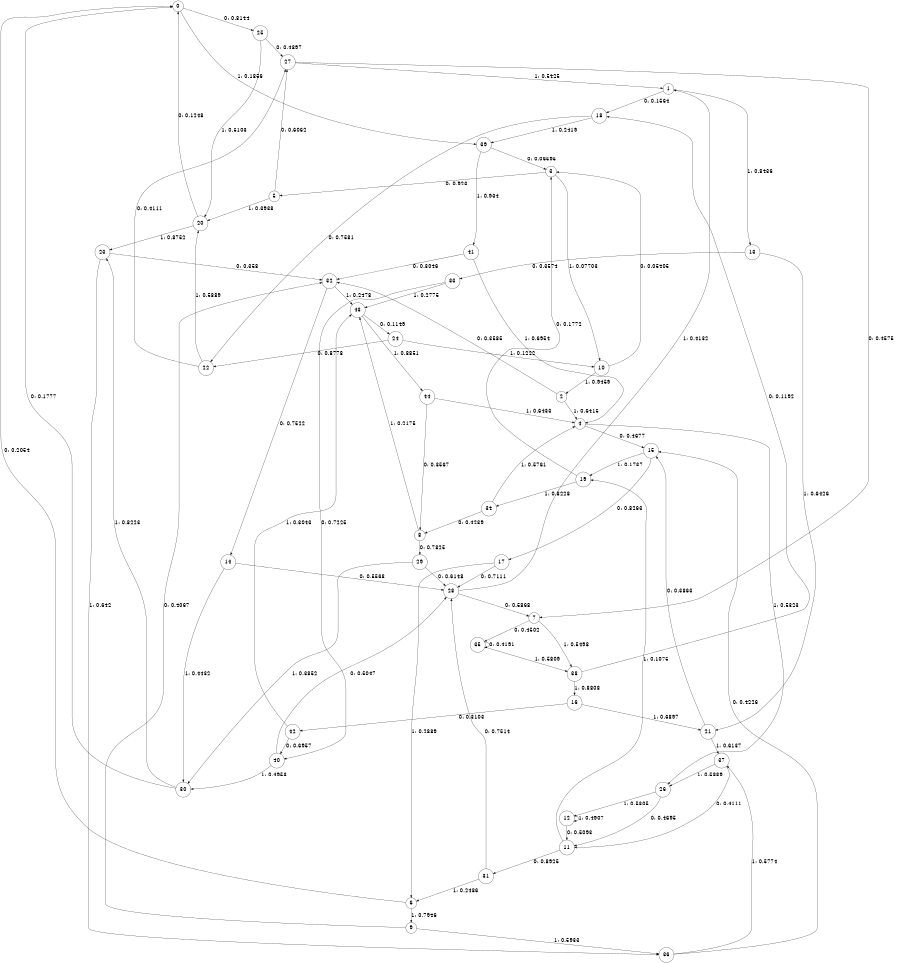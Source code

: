 digraph "ch41concat_phase3_L7" {
size = "6,8.5";
ratio = "fill";
node [shape = circle];
node [fontsize = 24];
edge [fontsize = 24];
0 -> 25 [label = "0: 0.8144   "];
0 -> 39 [label = "1: 0.1856   "];
1 -> 18 [label = "0: 0.1564   "];
1 -> 13 [label = "1: 0.8436   "];
2 -> 32 [label = "0: 0.3585   "];
2 -> 4 [label = "1: 0.6415   "];
3 -> 5 [label = "0: 0.923    "];
3 -> 10 [label = "1: 0.07703  "];
4 -> 15 [label = "0: 0.4677   "];
4 -> 26 [label = "1: 0.5323   "];
5 -> 27 [label = "0: 0.6062   "];
5 -> 20 [label = "1: 0.3938   "];
6 -> 0 [label = "0: 0.2054   "];
6 -> 9 [label = "1: 0.7946   "];
7 -> 35 [label = "0: 0.4502   "];
7 -> 38 [label = "1: 0.5498   "];
8 -> 29 [label = "0: 0.7825   "];
8 -> 43 [label = "1: 0.2175   "];
9 -> 32 [label = "0: 0.4067   "];
9 -> 36 [label = "1: 0.5933   "];
10 -> 3 [label = "0: 0.05405  "];
10 -> 2 [label = "1: 0.9459   "];
11 -> 31 [label = "0: 0.8925   "];
11 -> 19 [label = "1: 0.1075   "];
12 -> 11 [label = "0: 0.5093   "];
12 -> 12 [label = "1: 0.4907   "];
13 -> 33 [label = "0: 0.3574   "];
13 -> 21 [label = "1: 0.6426   "];
14 -> 28 [label = "0: 0.5568   "];
14 -> 30 [label = "1: 0.4432   "];
15 -> 17 [label = "0: 0.8263   "];
15 -> 19 [label = "1: 0.1737   "];
16 -> 42 [label = "0: 0.3103   "];
16 -> 21 [label = "1: 0.6897   "];
17 -> 28 [label = "0: 0.7111   "];
17 -> 6 [label = "1: 0.2889   "];
18 -> 22 [label = "0: 0.7581   "];
18 -> 39 [label = "1: 0.2419   "];
19 -> 3 [label = "0: 0.1772   "];
19 -> 34 [label = "1: 0.8228   "];
20 -> 0 [label = "0: 0.1248   "];
20 -> 23 [label = "1: 0.8752   "];
21 -> 15 [label = "0: 0.3863   "];
21 -> 37 [label = "1: 0.6137   "];
22 -> 27 [label = "0: 0.4111   "];
22 -> 20 [label = "1: 0.5889   "];
23 -> 32 [label = "0: 0.358    "];
23 -> 36 [label = "1: 0.642    "];
24 -> 22 [label = "0: 0.8778   "];
24 -> 10 [label = "1: 0.1222   "];
25 -> 27 [label = "0: 0.4897   "];
25 -> 20 [label = "1: 0.5103   "];
26 -> 11 [label = "0: 0.4695   "];
26 -> 12 [label = "1: 0.5305   "];
27 -> 7 [label = "0: 0.4575   "];
27 -> 1 [label = "1: 0.5425   "];
28 -> 7 [label = "0: 0.5868   "];
28 -> 1 [label = "1: 0.4132   "];
29 -> 28 [label = "0: 0.6148   "];
29 -> 30 [label = "1: 0.3852   "];
30 -> 0 [label = "0: 0.1777   "];
30 -> 23 [label = "1: 0.8223   "];
31 -> 28 [label = "0: 0.7514   "];
31 -> 6 [label = "1: 0.2486   "];
32 -> 14 [label = "0: 0.7522   "];
32 -> 43 [label = "1: 0.2478   "];
33 -> 40 [label = "0: 0.7225   "];
33 -> 43 [label = "1: 0.2775   "];
34 -> 8 [label = "0: 0.4239   "];
34 -> 4 [label = "1: 0.5761   "];
35 -> 35 [label = "0: 0.4191   "];
35 -> 38 [label = "1: 0.5809   "];
36 -> 15 [label = "0: 0.4226   "];
36 -> 37 [label = "1: 0.5774   "];
37 -> 11 [label = "0: 0.4111   "];
37 -> 26 [label = "1: 0.5889   "];
38 -> 18 [label = "0: 0.1192   "];
38 -> 16 [label = "1: 0.8808   "];
39 -> 3 [label = "0: 0.06595  "];
39 -> 41 [label = "1: 0.934    "];
40 -> 28 [label = "0: 0.5047   "];
40 -> 30 [label = "1: 0.4953   "];
41 -> 32 [label = "0: 0.3046   "];
41 -> 4 [label = "1: 0.6954   "];
42 -> 40 [label = "0: 0.6957   "];
42 -> 43 [label = "1: 0.3043   "];
43 -> 24 [label = "0: 0.1149   "];
43 -> 44 [label = "1: 0.8851   "];
44 -> 8 [label = "0: 0.3567   "];
44 -> 4 [label = "1: 0.6433   "];
}